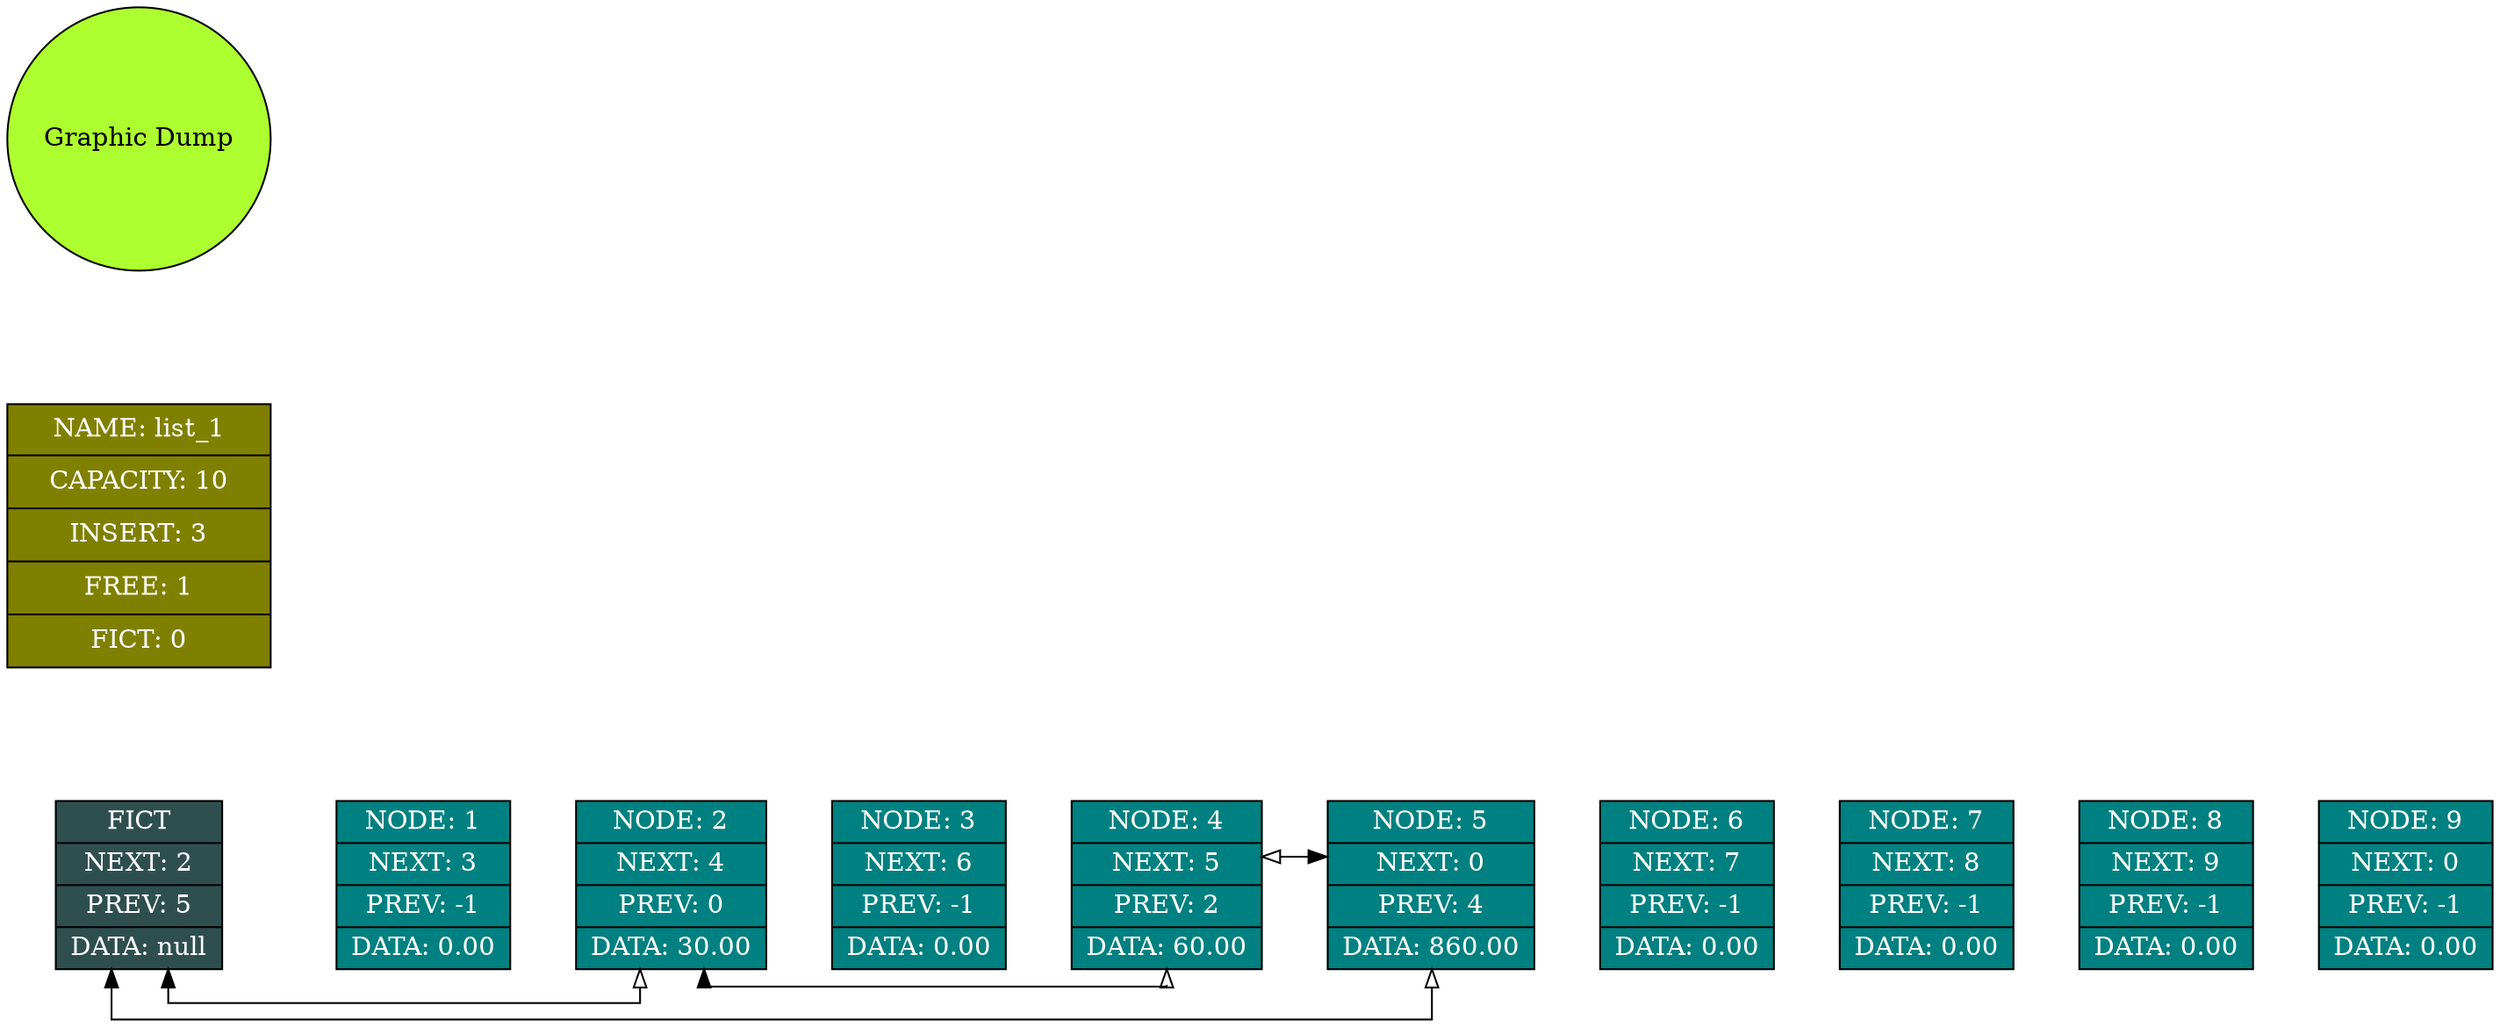 digraph LIST
{
	graph [dpi = 200, splines = ortho, nodesep = 1];
	rankdir = LR;

	subgraph LISTS
	{
		node [shape = record, style = "filled", fillcolor = "teal", fontcolor = "white"];
		edge [maxlen = 2, penwidth = 1, arrowhead = "empty", weight = 0, dir = "both"];
			l_elem_0 [label = "<name> FICT | <next> NEXT: 2 | <prev> PREV: 5 | <data> DATA: null", fillcolor = "darkslategray"];
			l_elem_1 [label = "<name> NODE: 1 | <next> NEXT: 3 | <prev> PREV: -1 | <data> DATA: 0.00"];
			l_elem_2 [label = "<name> NODE: 2 | <next> NEXT: 4 | <prev> PREV: 0 | <data> DATA: 30.00"];
			l_elem_3 [label = "<name> NODE: 3 | <next> NEXT: 6 | <prev> PREV: -1 | <data> DATA: 0.00"];
			l_elem_4 [label = "<name> NODE: 4 | <next> NEXT: 5 | <prev> PREV: 2 | <data> DATA: 60.00"];
			l_elem_5 [label = "<name> NODE: 5 | <next> NEXT: 0 | <prev> PREV: 4 | <data> DATA: 860.00"];
			l_elem_6 [label = "<name> NODE: 6 | <next> NEXT: 7 | <prev> PREV: -1 | <data> DATA: 0.00"];
			l_elem_7 [label = "<name> NODE: 7 | <next> NEXT: 8 | <prev> PREV: -1 | <data> DATA: 0.00"];
			l_elem_8 [label = "<name> NODE: 8 | <next> NEXT: 9 | <prev> PREV: -1 | <data> DATA: 0.00"];
			l_elem_9 [label = "<name> NODE: 9 | <next> NEXT: 0 | <prev> PREV: -1 | <data> DATA: 0.00"];
		l_elem_0->l_elem_1->l_elem_2->l_elem_3->l_elem_4->l_elem_5->l_elem_6->l_elem_7->l_elem_8->l_elem_9 [weight = 5, style = "invisible", arrowhead = "none", dir = "forward"];

		l_elem_0:se -> l_elem_2:sw;
		l_elem_0:se -> l_elem_5:sw;
		l_elem_2:se -> l_elem_4:sw;
		l_elem_4:se -> l_elem_5:sw;
		}

	subgraph MAIN
	{
		node	[shape = record, width = 2, height = 2, style = "filled", fillcolor = "olive", fontcolor = "white"];
		edge	[maxlen = 1 , penwidth = 1, arrowhead = "empty"];
		main	[label = "{NAME:  list_1} | {CAPACITY:  10} | {INSERT:  3} | {FREE:  1} | {FICT:  0}"];
	}

	subgraph MAIN
	{
		node 	[shape = ellipse, style = "filled", fillcolor = "greenyellow", fontcolor = "black"];
		title 	[label = "Graphic Dump"];
	}

}
